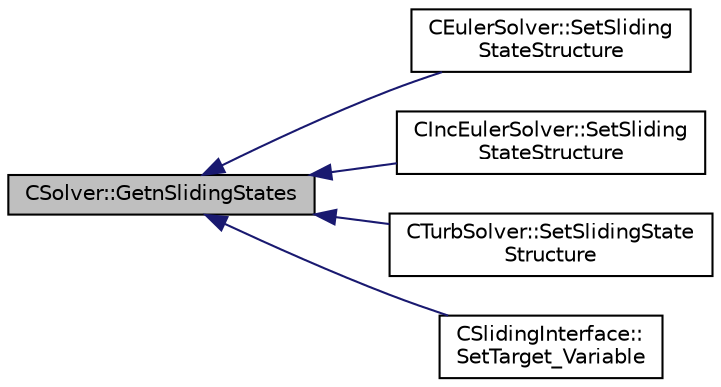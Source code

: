 digraph "CSolver::GetnSlidingStates"
{
  edge [fontname="Helvetica",fontsize="10",labelfontname="Helvetica",labelfontsize="10"];
  node [fontname="Helvetica",fontsize="10",shape=record];
  rankdir="LR";
  Node1926 [label="CSolver::GetnSlidingStates",height=0.2,width=0.4,color="black", fillcolor="grey75", style="filled", fontcolor="black"];
  Node1926 -> Node1927 [dir="back",color="midnightblue",fontsize="10",style="solid",fontname="Helvetica"];
  Node1927 [label="CEulerSolver::SetSliding\lStateStructure",height=0.2,width=0.4,color="black", fillcolor="white", style="filled",URL="$class_c_euler_solver.html#ada596dd3ef250cecf469992af0c67c7e",tooltip="Allocates the final pointer of SlidingState depending on how many donor vertex donate to it..."];
  Node1926 -> Node1928 [dir="back",color="midnightblue",fontsize="10",style="solid",fontname="Helvetica"];
  Node1928 [label="CIncEulerSolver::SetSliding\lStateStructure",height=0.2,width=0.4,color="black", fillcolor="white", style="filled",URL="$class_c_inc_euler_solver.html#a314d948eb3f68c0202f7cb79402b87cb",tooltip="Allocates the final pointer of SlidingState depending on how many donor vertex donate to it..."];
  Node1926 -> Node1929 [dir="back",color="midnightblue",fontsize="10",style="solid",fontname="Helvetica"];
  Node1929 [label="CTurbSolver::SetSlidingState\lStructure",height=0.2,width=0.4,color="black", fillcolor="white", style="filled",URL="$class_c_turb_solver.html#a2de3bac114c405cd7d0bd95a1738188b",tooltip="Allocates the final pointer of SlidingState depending on how many donor vertex donate to it..."];
  Node1926 -> Node1930 [dir="back",color="midnightblue",fontsize="10",style="solid",fontname="Helvetica"];
  Node1930 [label="CSlidingInterface::\lSetTarget_Variable",height=0.2,width=0.4,color="black", fillcolor="white", style="filled",URL="$class_c_sliding_interface.html#a2d5e79c5ef01390fb14245cccdd368b5",tooltip="Set the variable that has been received from the target mesh into the target mesh. "];
}
